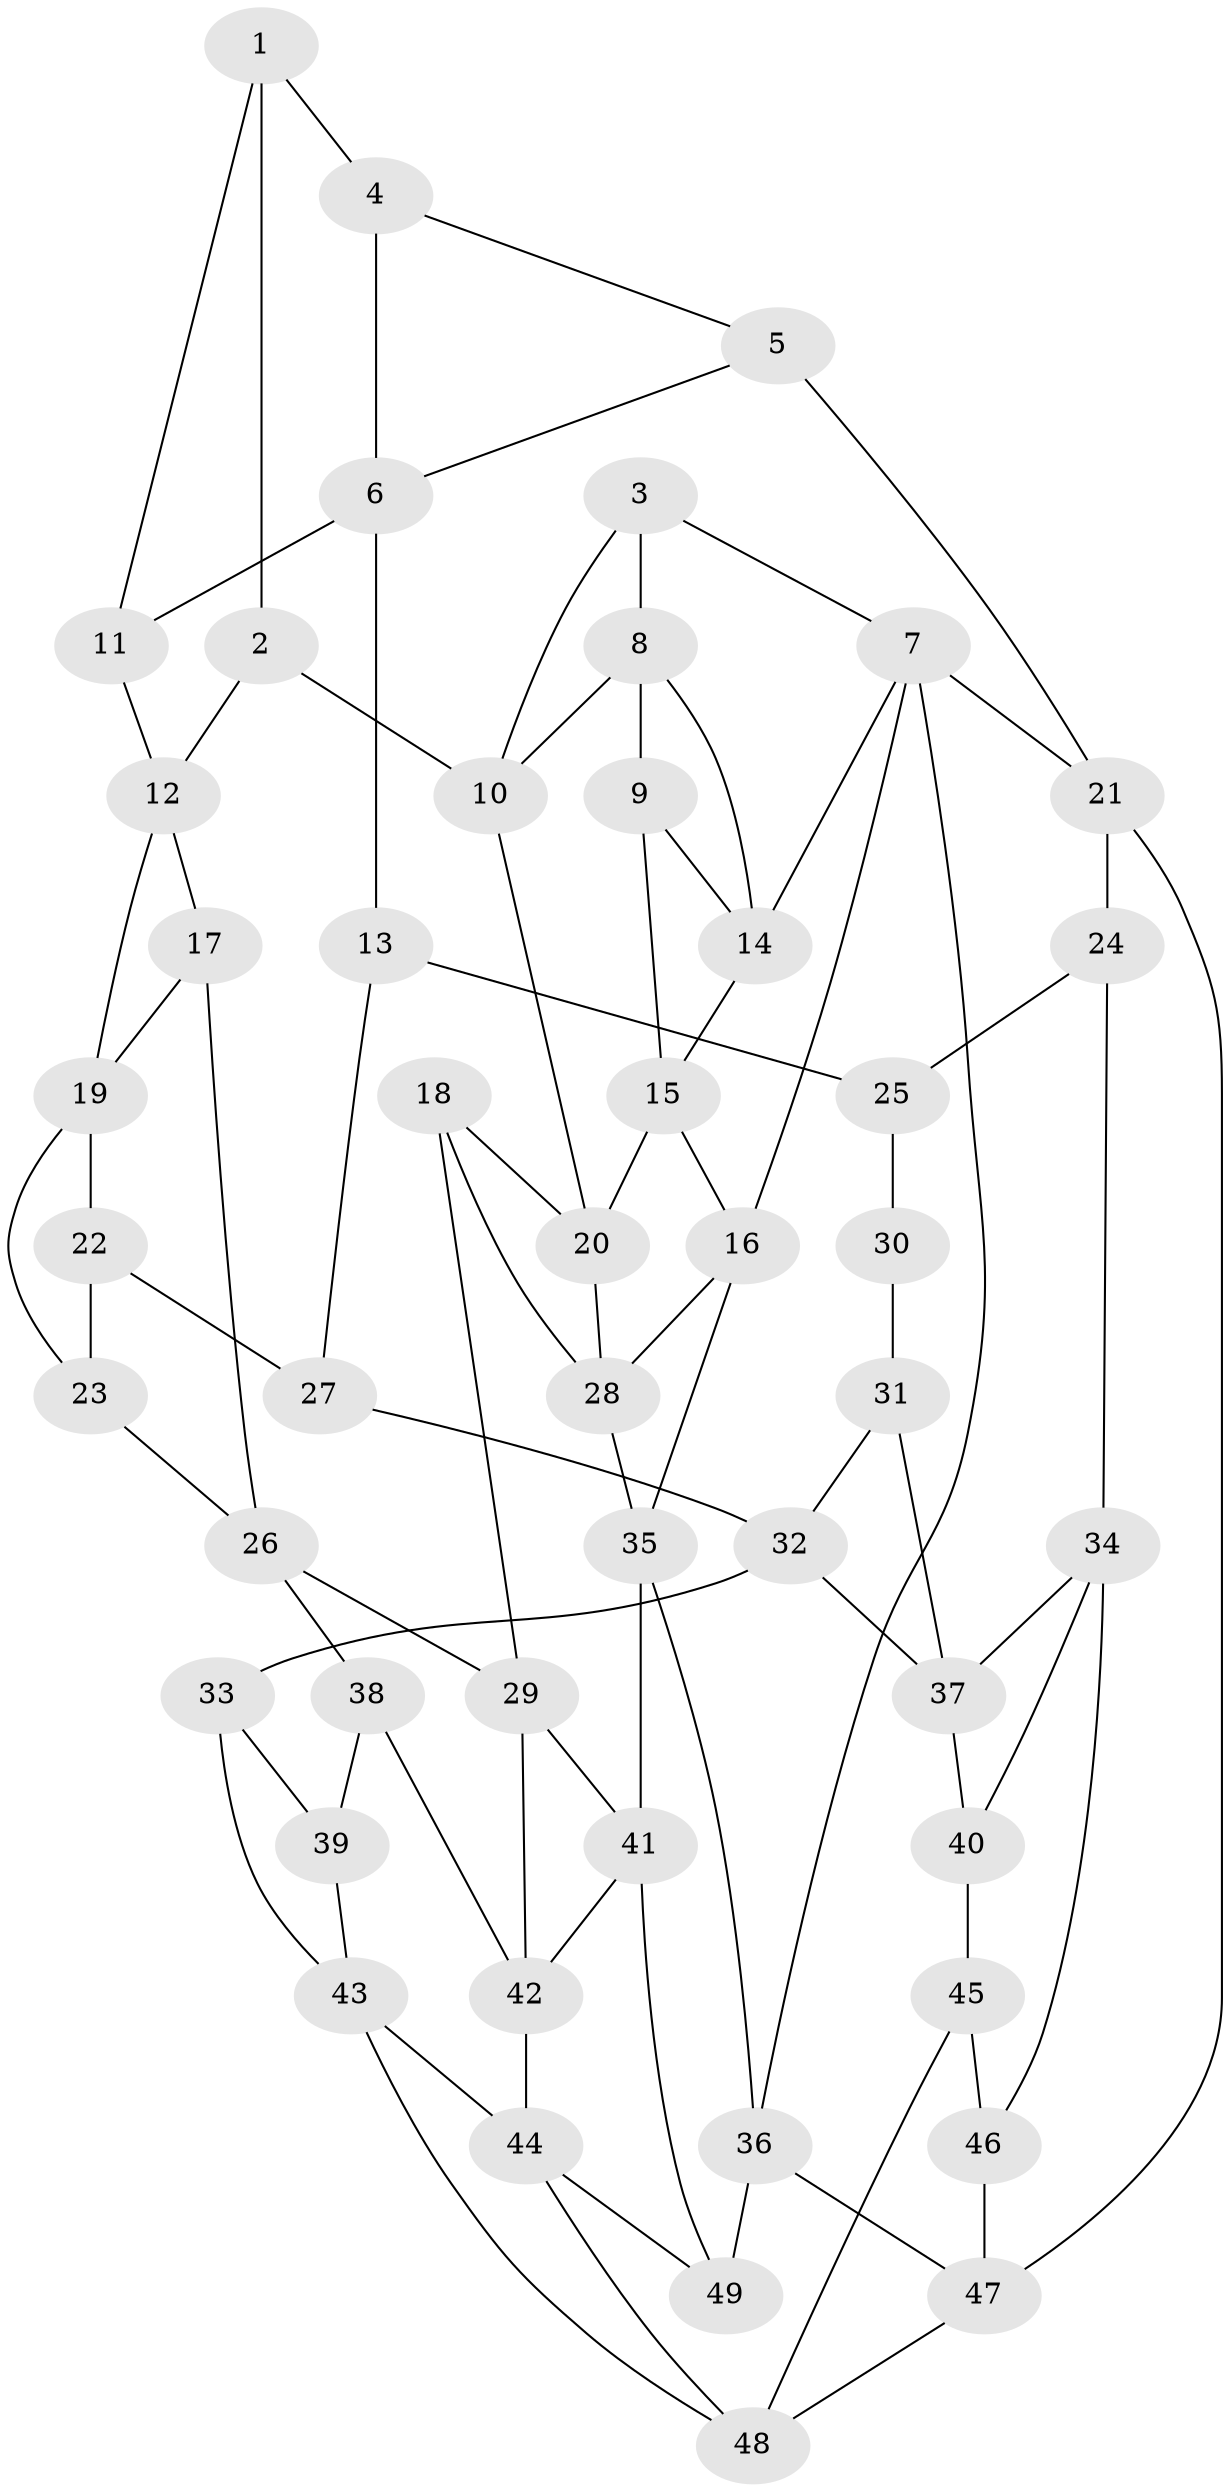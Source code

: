 // original degree distribution, {4: 0.23469387755102042, 5: 0.5, 6: 0.23469387755102042, 3: 0.030612244897959183}
// Generated by graph-tools (version 1.1) at 2025/03/03/09/25 03:03:20]
// undirected, 49 vertices, 86 edges
graph export_dot {
graph [start="1"]
  node [color=gray90,style=filled];
  1;
  2;
  3;
  4;
  5;
  6;
  7;
  8;
  9;
  10;
  11;
  12;
  13;
  14;
  15;
  16;
  17;
  18;
  19;
  20;
  21;
  22;
  23;
  24;
  25;
  26;
  27;
  28;
  29;
  30;
  31;
  32;
  33;
  34;
  35;
  36;
  37;
  38;
  39;
  40;
  41;
  42;
  43;
  44;
  45;
  46;
  47;
  48;
  49;
  1 -- 2 [weight=1.0];
  1 -- 4 [weight=1.0];
  1 -- 11 [weight=1.0];
  2 -- 10 [weight=1.0];
  2 -- 12 [weight=1.0];
  3 -- 7 [weight=1.0];
  3 -- 8 [weight=1.0];
  3 -- 10 [weight=1.0];
  4 -- 5 [weight=1.0];
  4 -- 6 [weight=1.0];
  5 -- 6 [weight=1.0];
  5 -- 21 [weight=2.0];
  6 -- 11 [weight=1.0];
  6 -- 13 [weight=1.0];
  7 -- 14 [weight=1.0];
  7 -- 16 [weight=1.0];
  7 -- 21 [weight=1.0];
  7 -- 36 [weight=1.0];
  8 -- 9 [weight=1.0];
  8 -- 10 [weight=1.0];
  8 -- 14 [weight=1.0];
  9 -- 14 [weight=1.0];
  9 -- 15 [weight=1.0];
  10 -- 20 [weight=1.0];
  11 -- 12 [weight=1.0];
  12 -- 17 [weight=1.0];
  12 -- 19 [weight=1.0];
  13 -- 25 [weight=1.0];
  13 -- 27 [weight=1.0];
  14 -- 15 [weight=1.0];
  15 -- 16 [weight=1.0];
  15 -- 20 [weight=1.0];
  16 -- 28 [weight=1.0];
  16 -- 35 [weight=1.0];
  17 -- 19 [weight=1.0];
  17 -- 26 [weight=1.0];
  18 -- 20 [weight=1.0];
  18 -- 28 [weight=1.0];
  18 -- 29 [weight=1.0];
  19 -- 22 [weight=1.0];
  19 -- 23 [weight=1.0];
  20 -- 28 [weight=1.0];
  21 -- 24 [weight=1.0];
  21 -- 47 [weight=1.0];
  22 -- 23 [weight=1.0];
  22 -- 27 [weight=2.0];
  23 -- 26 [weight=1.0];
  24 -- 25 [weight=1.0];
  24 -- 34 [weight=1.0];
  25 -- 30 [weight=2.0];
  26 -- 29 [weight=1.0];
  26 -- 38 [weight=1.0];
  27 -- 32 [weight=1.0];
  28 -- 35 [weight=1.0];
  29 -- 41 [weight=1.0];
  29 -- 42 [weight=1.0];
  30 -- 31 [weight=2.0];
  31 -- 32 [weight=1.0];
  31 -- 37 [weight=1.0];
  32 -- 33 [weight=1.0];
  32 -- 37 [weight=1.0];
  33 -- 39 [weight=1.0];
  33 -- 43 [weight=1.0];
  34 -- 37 [weight=1.0];
  34 -- 40 [weight=1.0];
  34 -- 46 [weight=1.0];
  35 -- 36 [weight=1.0];
  35 -- 41 [weight=1.0];
  36 -- 47 [weight=1.0];
  36 -- 49 [weight=2.0];
  37 -- 40 [weight=1.0];
  38 -- 39 [weight=2.0];
  38 -- 42 [weight=1.0];
  39 -- 43 [weight=1.0];
  40 -- 45 [weight=2.0];
  41 -- 42 [weight=1.0];
  41 -- 49 [weight=1.0];
  42 -- 44 [weight=1.0];
  43 -- 44 [weight=1.0];
  43 -- 48 [weight=1.0];
  44 -- 48 [weight=1.0];
  44 -- 49 [weight=1.0];
  45 -- 46 [weight=1.0];
  45 -- 48 [weight=1.0];
  46 -- 47 [weight=2.0];
  47 -- 48 [weight=1.0];
}
